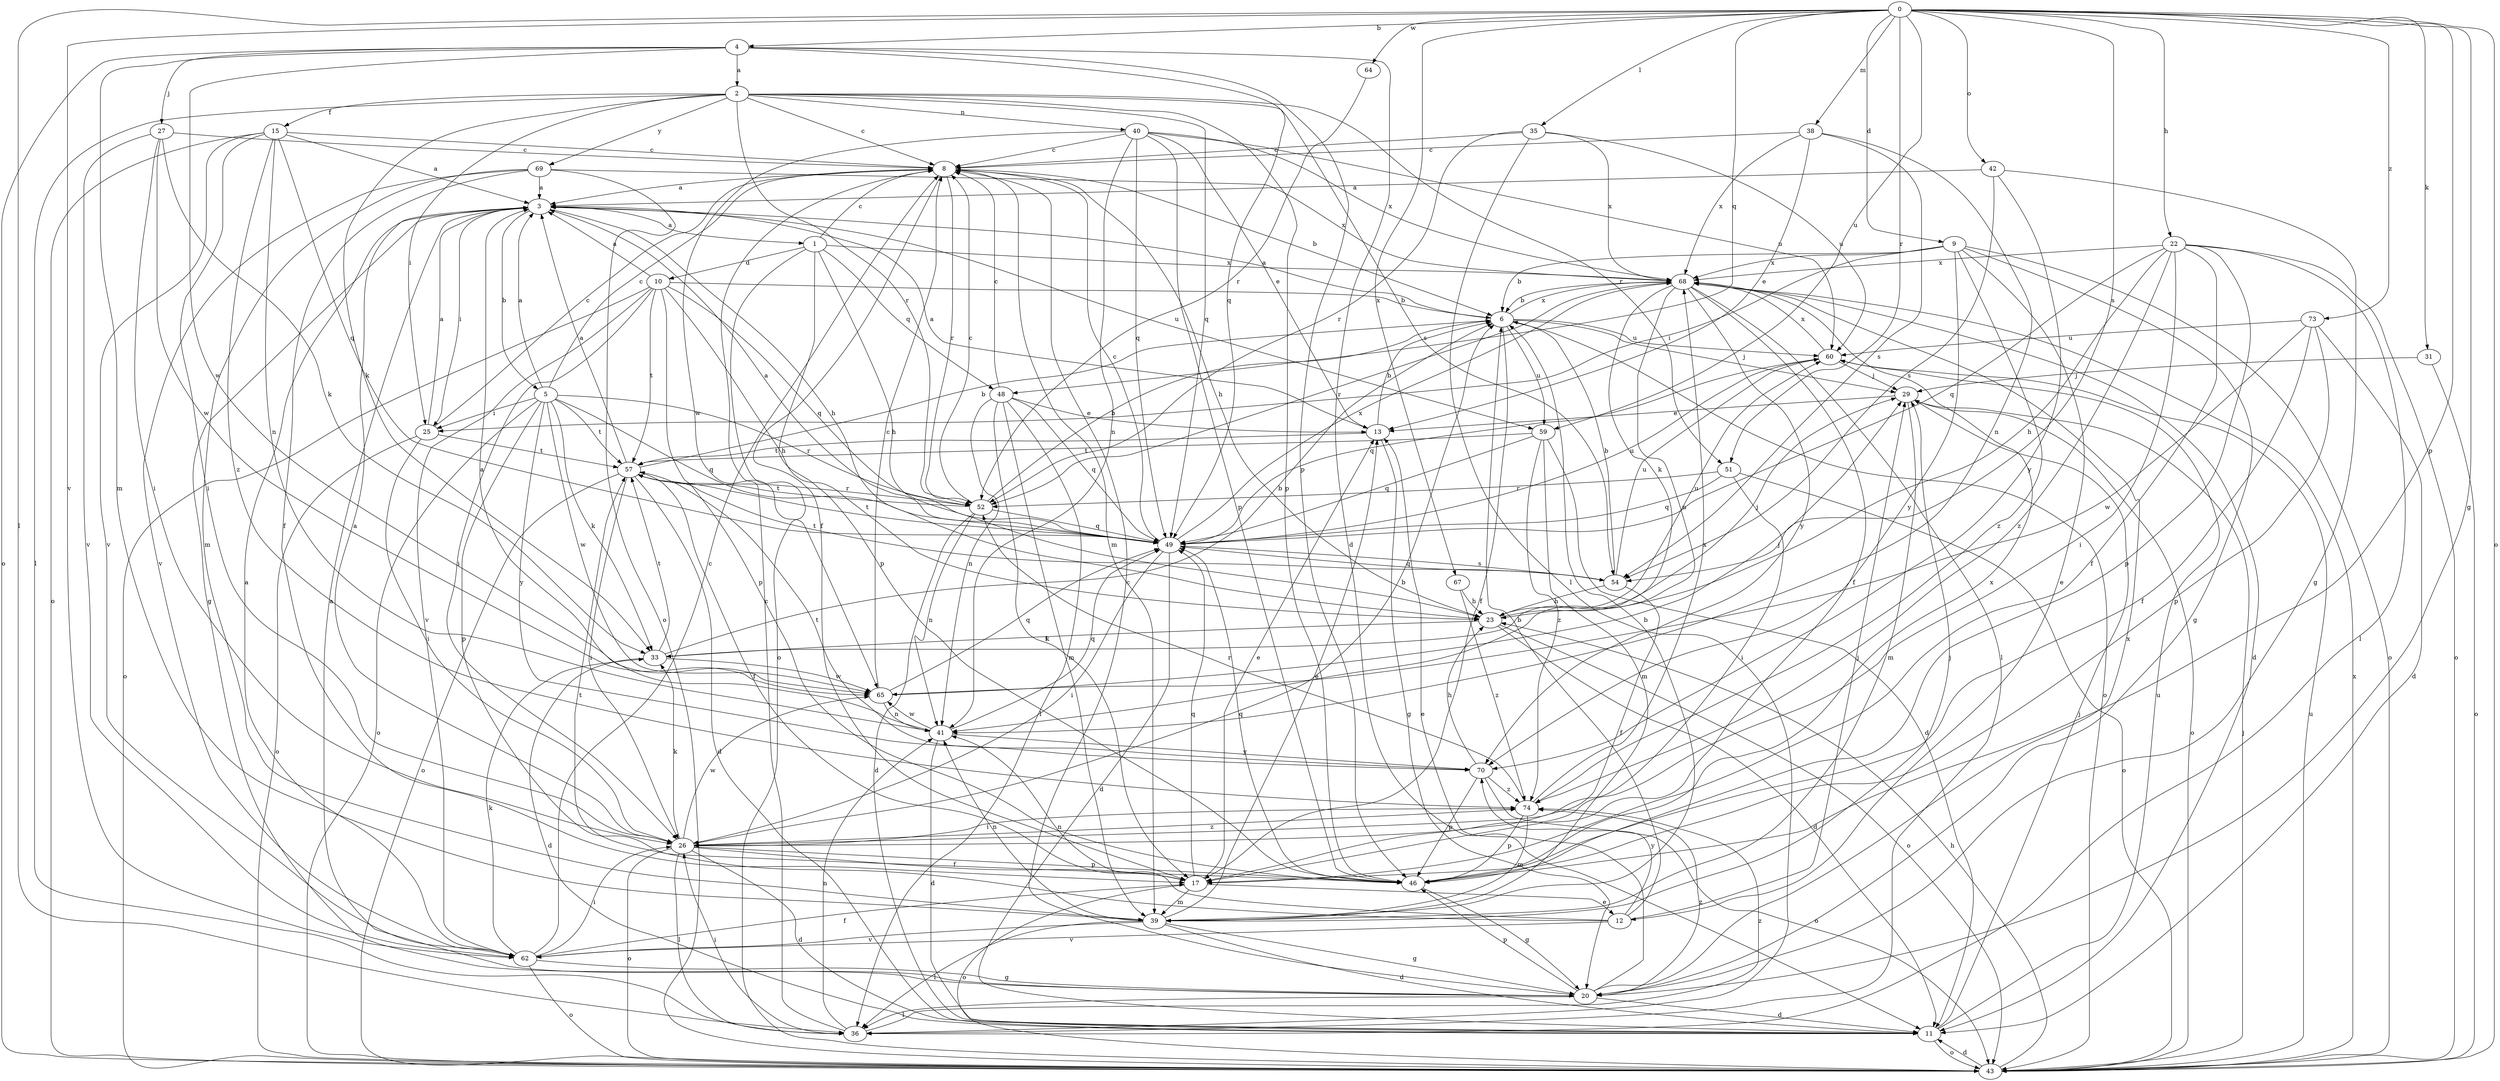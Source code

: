 strict digraph  {
0;
1;
2;
3;
4;
5;
6;
8;
9;
10;
11;
12;
13;
15;
17;
20;
22;
23;
25;
26;
27;
29;
31;
33;
35;
36;
38;
39;
40;
41;
42;
43;
46;
48;
49;
51;
52;
54;
57;
59;
60;
62;
64;
65;
67;
68;
69;
70;
73;
74;
0 -> 4  [label=b];
0 -> 9  [label=d];
0 -> 20  [label=g];
0 -> 22  [label=h];
0 -> 31  [label=k];
0 -> 35  [label=l];
0 -> 36  [label=l];
0 -> 38  [label=m];
0 -> 42  [label=o];
0 -> 43  [label=o];
0 -> 46  [label=p];
0 -> 48  [label=q];
0 -> 51  [label=r];
0 -> 54  [label=s];
0 -> 59  [label=u];
0 -> 62  [label=v];
0 -> 64  [label=w];
0 -> 67  [label=x];
0 -> 73  [label=z];
1 -> 8  [label=c];
1 -> 10  [label=d];
1 -> 23  [label=h];
1 -> 43  [label=o];
1 -> 46  [label=p];
1 -> 48  [label=q];
1 -> 68  [label=x];
2 -> 8  [label=c];
2 -> 15  [label=f];
2 -> 25  [label=i];
2 -> 33  [label=k];
2 -> 36  [label=l];
2 -> 40  [label=n];
2 -> 46  [label=p];
2 -> 49  [label=q];
2 -> 51  [label=r];
2 -> 52  [label=r];
2 -> 54  [label=s];
2 -> 69  [label=y];
3 -> 1  [label=a];
3 -> 5  [label=b];
3 -> 20  [label=g];
3 -> 23  [label=h];
3 -> 25  [label=i];
3 -> 59  [label=u];
4 -> 2  [label=a];
4 -> 11  [label=d];
4 -> 27  [label=j];
4 -> 39  [label=m];
4 -> 43  [label=o];
4 -> 46  [label=p];
4 -> 49  [label=q];
4 -> 65  [label=w];
5 -> 3  [label=a];
5 -> 8  [label=c];
5 -> 25  [label=i];
5 -> 33  [label=k];
5 -> 43  [label=o];
5 -> 46  [label=p];
5 -> 49  [label=q];
5 -> 52  [label=r];
5 -> 57  [label=t];
5 -> 65  [label=w];
5 -> 70  [label=y];
6 -> 3  [label=a];
6 -> 17  [label=f];
6 -> 29  [label=j];
6 -> 43  [label=o];
6 -> 59  [label=u];
6 -> 60  [label=u];
6 -> 68  [label=x];
8 -> 3  [label=a];
8 -> 6  [label=b];
8 -> 17  [label=f];
8 -> 23  [label=h];
8 -> 39  [label=m];
8 -> 52  [label=r];
9 -> 6  [label=b];
9 -> 12  [label=e];
9 -> 20  [label=g];
9 -> 25  [label=i];
9 -> 43  [label=o];
9 -> 68  [label=x];
9 -> 70  [label=y];
9 -> 74  [label=z];
10 -> 3  [label=a];
10 -> 6  [label=b];
10 -> 23  [label=h];
10 -> 26  [label=i];
10 -> 43  [label=o];
10 -> 46  [label=p];
10 -> 49  [label=q];
10 -> 57  [label=t];
10 -> 62  [label=v];
11 -> 29  [label=j];
11 -> 43  [label=o];
11 -> 60  [label=u];
12 -> 6  [label=b];
12 -> 29  [label=j];
12 -> 41  [label=n];
12 -> 57  [label=t];
12 -> 62  [label=v];
12 -> 70  [label=y];
13 -> 3  [label=a];
13 -> 6  [label=b];
13 -> 20  [label=g];
13 -> 57  [label=t];
15 -> 3  [label=a];
15 -> 8  [label=c];
15 -> 26  [label=i];
15 -> 41  [label=n];
15 -> 43  [label=o];
15 -> 49  [label=q];
15 -> 62  [label=v];
15 -> 74  [label=z];
17 -> 12  [label=e];
17 -> 13  [label=e];
17 -> 39  [label=m];
17 -> 43  [label=o];
17 -> 49  [label=q];
20 -> 3  [label=a];
20 -> 8  [label=c];
20 -> 11  [label=d];
20 -> 13  [label=e];
20 -> 36  [label=l];
20 -> 46  [label=p];
20 -> 68  [label=x];
20 -> 74  [label=z];
22 -> 17  [label=f];
22 -> 23  [label=h];
22 -> 26  [label=i];
22 -> 36  [label=l];
22 -> 43  [label=o];
22 -> 46  [label=p];
22 -> 49  [label=q];
22 -> 68  [label=x];
22 -> 74  [label=z];
23 -> 11  [label=d];
23 -> 29  [label=j];
23 -> 33  [label=k];
23 -> 43  [label=o];
23 -> 60  [label=u];
25 -> 3  [label=a];
25 -> 8  [label=c];
25 -> 26  [label=i];
25 -> 43  [label=o];
25 -> 57  [label=t];
26 -> 3  [label=a];
26 -> 6  [label=b];
26 -> 11  [label=d];
26 -> 17  [label=f];
26 -> 33  [label=k];
26 -> 36  [label=l];
26 -> 43  [label=o];
26 -> 46  [label=p];
26 -> 65  [label=w];
26 -> 74  [label=z];
27 -> 8  [label=c];
27 -> 26  [label=i];
27 -> 33  [label=k];
27 -> 62  [label=v];
27 -> 65  [label=w];
29 -> 13  [label=e];
29 -> 39  [label=m];
29 -> 43  [label=o];
31 -> 29  [label=j];
31 -> 43  [label=o];
33 -> 6  [label=b];
33 -> 11  [label=d];
33 -> 57  [label=t];
33 -> 65  [label=w];
35 -> 8  [label=c];
35 -> 36  [label=l];
35 -> 52  [label=r];
35 -> 60  [label=u];
35 -> 68  [label=x];
36 -> 8  [label=c];
36 -> 26  [label=i];
36 -> 41  [label=n];
36 -> 74  [label=z];
38 -> 8  [label=c];
38 -> 13  [label=e];
38 -> 41  [label=n];
38 -> 54  [label=s];
38 -> 68  [label=x];
39 -> 6  [label=b];
39 -> 11  [label=d];
39 -> 13  [label=e];
39 -> 20  [label=g];
39 -> 29  [label=j];
39 -> 36  [label=l];
39 -> 41  [label=n];
39 -> 62  [label=v];
40 -> 8  [label=c];
40 -> 13  [label=e];
40 -> 41  [label=n];
40 -> 46  [label=p];
40 -> 49  [label=q];
40 -> 60  [label=u];
40 -> 65  [label=w];
40 -> 68  [label=x];
41 -> 3  [label=a];
41 -> 11  [label=d];
41 -> 49  [label=q];
41 -> 65  [label=w];
41 -> 70  [label=y];
42 -> 3  [label=a];
42 -> 20  [label=g];
42 -> 54  [label=s];
42 -> 70  [label=y];
43 -> 11  [label=d];
43 -> 23  [label=h];
43 -> 29  [label=j];
43 -> 60  [label=u];
43 -> 68  [label=x];
46 -> 20  [label=g];
46 -> 49  [label=q];
46 -> 68  [label=x];
48 -> 8  [label=c];
48 -> 13  [label=e];
48 -> 17  [label=f];
48 -> 36  [label=l];
48 -> 39  [label=m];
48 -> 41  [label=n];
48 -> 49  [label=q];
49 -> 3  [label=a];
49 -> 8  [label=c];
49 -> 11  [label=d];
49 -> 26  [label=i];
49 -> 54  [label=s];
49 -> 57  [label=t];
49 -> 60  [label=u];
49 -> 68  [label=x];
51 -> 26  [label=i];
51 -> 43  [label=o];
51 -> 49  [label=q];
51 -> 52  [label=r];
52 -> 6  [label=b];
52 -> 8  [label=c];
52 -> 11  [label=d];
52 -> 41  [label=n];
52 -> 49  [label=q];
52 -> 57  [label=t];
54 -> 6  [label=b];
54 -> 17  [label=f];
54 -> 23  [label=h];
54 -> 49  [label=q];
54 -> 57  [label=t];
54 -> 60  [label=u];
57 -> 3  [label=a];
57 -> 6  [label=b];
57 -> 11  [label=d];
57 -> 17  [label=f];
57 -> 26  [label=i];
57 -> 43  [label=o];
57 -> 52  [label=r];
59 -> 11  [label=d];
59 -> 39  [label=m];
59 -> 49  [label=q];
59 -> 57  [label=t];
59 -> 74  [label=z];
60 -> 29  [label=j];
60 -> 49  [label=q];
60 -> 68  [label=x];
62 -> 3  [label=a];
62 -> 8  [label=c];
62 -> 17  [label=f];
62 -> 20  [label=g];
62 -> 26  [label=i];
62 -> 33  [label=k];
62 -> 43  [label=o];
64 -> 52  [label=r];
65 -> 8  [label=c];
65 -> 29  [label=j];
65 -> 41  [label=n];
65 -> 49  [label=q];
67 -> 23  [label=h];
67 -> 74  [label=z];
68 -> 6  [label=b];
68 -> 11  [label=d];
68 -> 17  [label=f];
68 -> 33  [label=k];
68 -> 36  [label=l];
68 -> 41  [label=n];
68 -> 52  [label=r];
68 -> 70  [label=y];
69 -> 3  [label=a];
69 -> 17  [label=f];
69 -> 39  [label=m];
69 -> 43  [label=o];
69 -> 62  [label=v];
69 -> 68  [label=x];
70 -> 23  [label=h];
70 -> 43  [label=o];
70 -> 46  [label=p];
70 -> 57  [label=t];
70 -> 74  [label=z];
73 -> 11  [label=d];
73 -> 17  [label=f];
73 -> 46  [label=p];
73 -> 60  [label=u];
73 -> 65  [label=w];
74 -> 26  [label=i];
74 -> 39  [label=m];
74 -> 46  [label=p];
74 -> 52  [label=r];
74 -> 68  [label=x];
}
